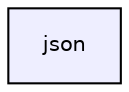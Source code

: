 digraph "json" {
  compound=true
  node [ fontsize="10", fontname="Helvetica"];
  edge [ labelfontsize="10", labelfontname="Helvetica"];
  dir_324bfb8aa525ab5f73bcc4531b7e0708 [shape=box, label="json", style="filled", fillcolor="#eeeeff", pencolor="black", URL="dir_324bfb8aa525ab5f73bcc4531b7e0708.html"];
}
